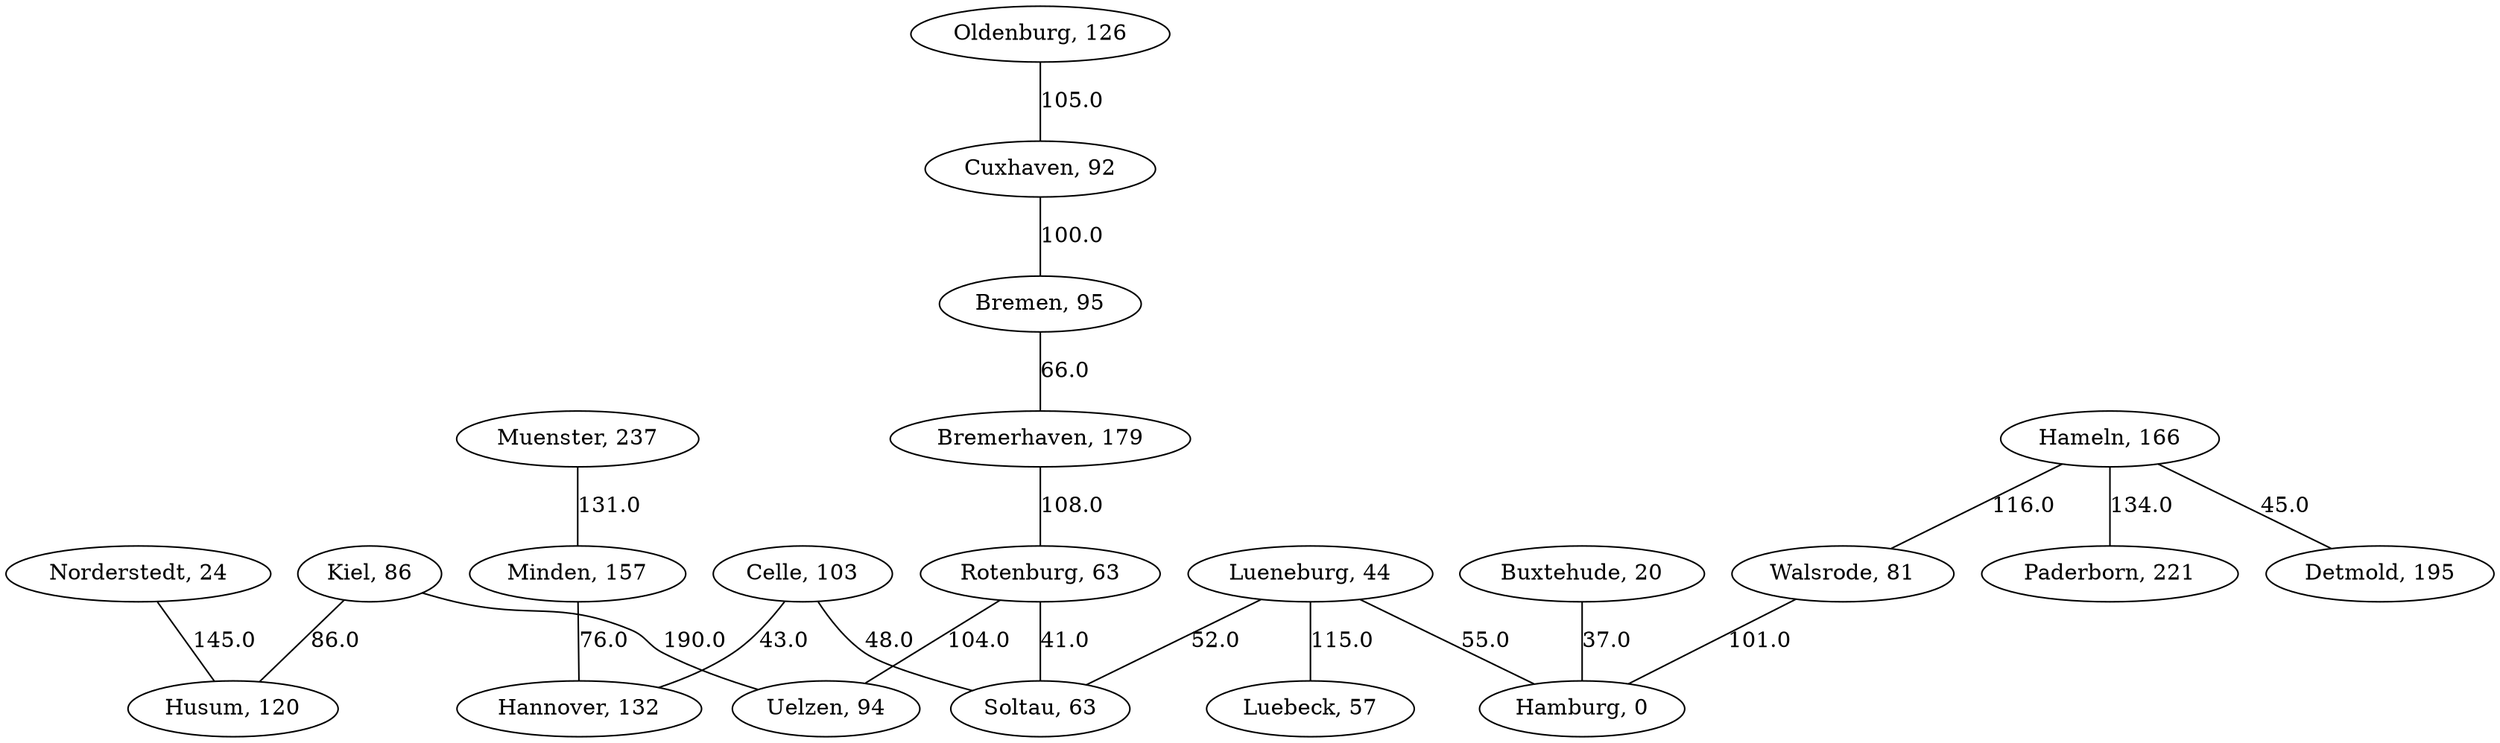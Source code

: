graph G {
  1 [ label="Bremerhaven, 179" ];
  2 [ label="Celle, 103" ];
  3 [ label="Hannover, 132" ];
  4 [ label="Muenster, 237" ];
  5 [ label="Norderstedt, 24" ];
  6 [ label="Uelzen, 94" ];
  7 [ label="Walsrode, 81" ];
  8 [ label="Hamburg, 0" ];
  9 [ label="Hameln, 166" ];
  10 [ label="Husum, 120" ];
  11 [ label="Soltau, 63" ];
  12 [ label="Cuxhaven, 92" ];
  13 [ label="Lueneburg, 44" ];
  14 [ label="Luebeck, 57" ];
  15 [ label="Kiel, 86" ];
  16 [ label="Bremen, 95" ];
  17 [ label="Oldenburg, 126" ];
  18 [ label="Detmold, 195" ];
  19 [ label="Rotenburg, 63" ];
  20 [ label="Buxtehude, 20" ];
  21 [ label="Paderborn, 221" ];
  22 [ label="Minden, 157" ];
  5 -- 10 [ label="145.0" ];
  13 -- 8 [ label="55.0" ];
  2 -- 11 [ label="48.0" ];
  12 -- 16 [ label="100.0" ];
  16 -- 1 [ label="66.0" ];
  9 -- 21 [ label="134.0" ];
  9 -- 18 [ label="45.0" ];
  1 -- 19 [ label="108.0" ];
  19 -- 6 [ label="104.0" ];
  15 -- 6 [ label="190.0" ];
  9 -- 7 [ label="116.0" ];
  20 -- 8 [ label="37.0" ];
  4 -- 22 [ label="131.0" ];
  15 -- 10 [ label="86.0" ];
  7 -- 8 [ label="101.0" ];
  17 -- 12 [ label="105.0" ];
  22 -- 3 [ label="76.0" ];
  19 -- 11 [ label="41.0" ];
  13 -- 14 [ label="115.0" ];
  2 -- 3 [ label="43.0" ];
  13 -- 11 [ label="52.0" ];
}
